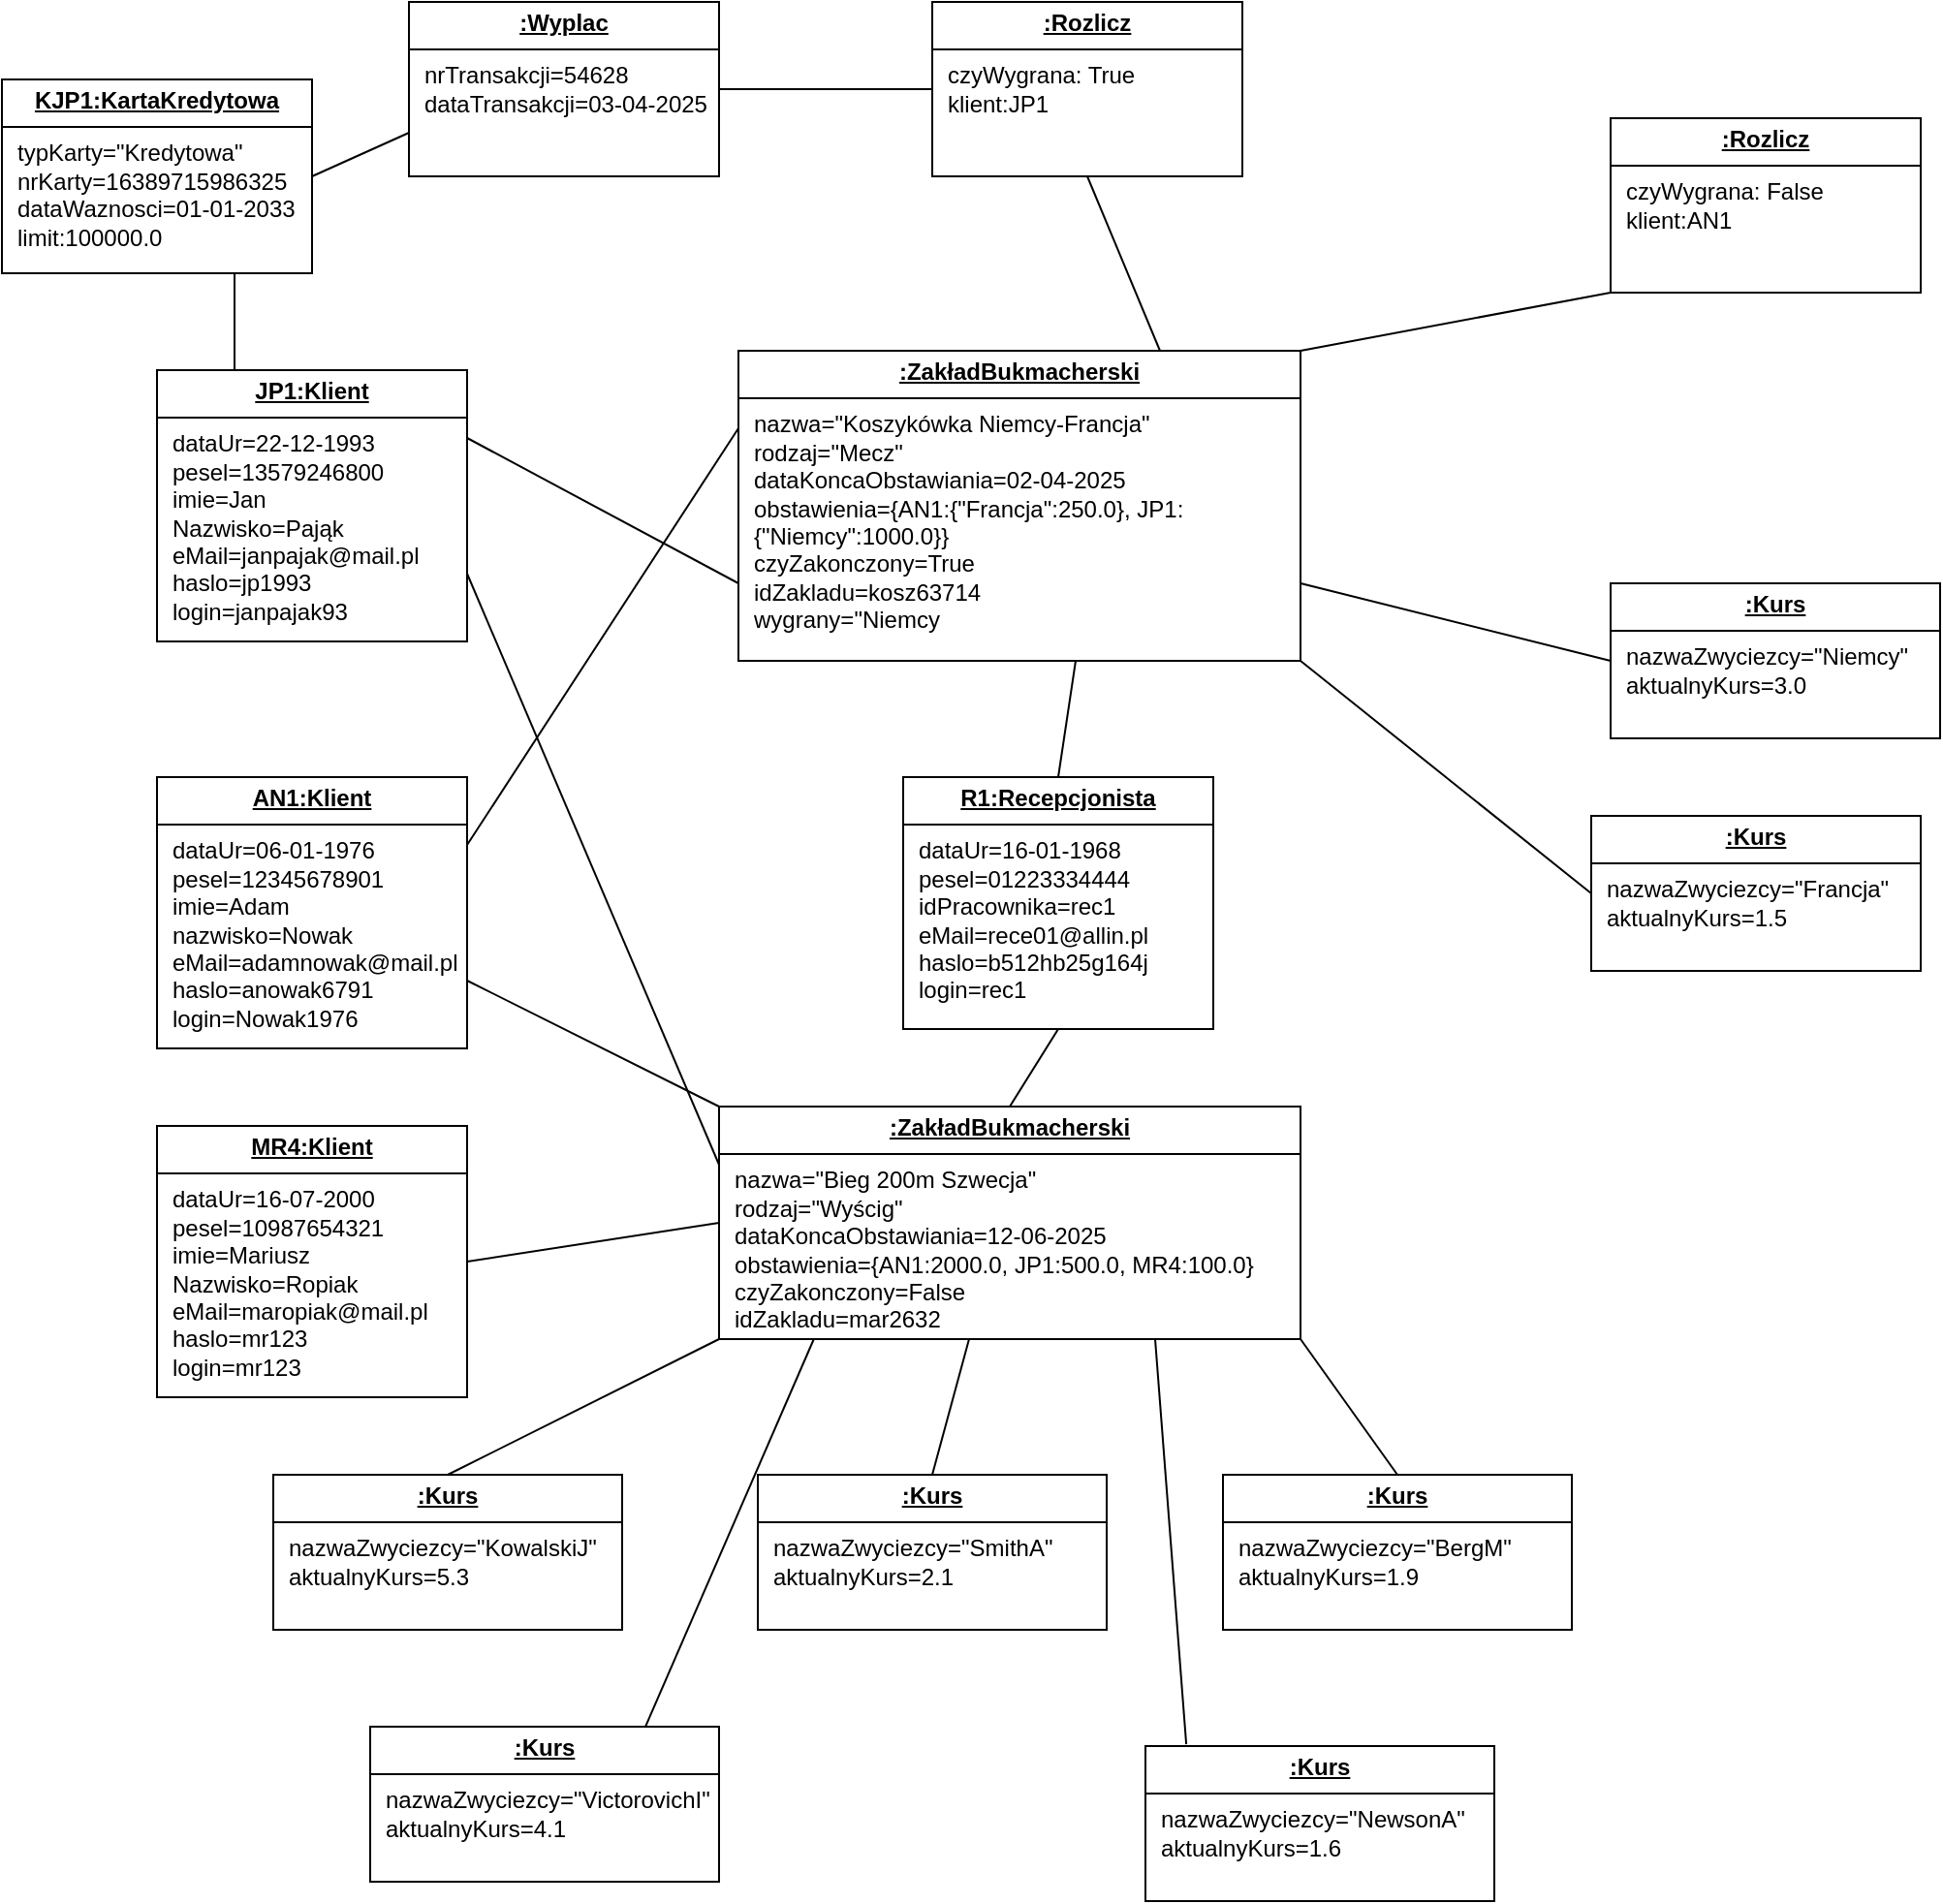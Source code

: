 <mxfile version="26.2.9">
  <diagram name="Strona-1" id="1EZVHAHXE7xDf5-W1wZk">
    <mxGraphModel dx="1428" dy="787" grid="1" gridSize="10" guides="1" tooltips="1" connect="1" arrows="1" fold="1" page="1" pageScale="1" pageWidth="1169" pageHeight="1654" math="0" shadow="0">
      <root>
        <mxCell id="0" />
        <mxCell id="1" parent="0" />
        <mxCell id="YXGENoun8Vht93i-faF1-1" value="&lt;p style=&quot;margin: 4px 0px 0px; text-align: center; text-decoration: underline;&quot;&gt;&lt;b&gt;AN1:Klient&lt;/b&gt;&lt;/p&gt;&lt;hr size=&quot;1&quot; style=&quot;border-style:solid;&quot;&gt;&lt;p style=&quot;margin:0px;margin-left:8px;&quot;&gt;dataUr=06-01-1976&lt;br&gt;pesel=12345678901&lt;/p&gt;&lt;p style=&quot;margin:0px;margin-left:8px;&quot;&gt;imie=Adam&lt;/p&gt;&lt;p style=&quot;margin:0px;margin-left:8px;&quot;&gt;nazwisko=Nowak&lt;/p&gt;&lt;p style=&quot;margin:0px;margin-left:8px;&quot;&gt;eMail=adamnowak@mail.pl&lt;/p&gt;&lt;p style=&quot;margin:0px;margin-left:8px;&quot;&gt;haslo=anowak6791&lt;/p&gt;&lt;p style=&quot;margin:0px;margin-left:8px;&quot;&gt;login=Nowak1976&lt;/p&gt;" style="verticalAlign=top;align=left;overflow=fill;html=1;whiteSpace=wrap;" vertex="1" parent="1">
          <mxGeometry x="120" y="430" width="160" height="140" as="geometry" />
        </mxCell>
        <mxCell id="YXGENoun8Vht93i-faF1-2" value="&lt;p style=&quot;margin: 4px 0px 0px; text-align: center; text-decoration: underline;&quot;&gt;&lt;b&gt;MR4:Klient&lt;/b&gt;&lt;/p&gt;&lt;hr size=&quot;1&quot; style=&quot;border-style:solid;&quot;&gt;&lt;p style=&quot;margin:0px;margin-left:8px;&quot;&gt;dataUr=16-07-2000&lt;br&gt;pesel=10987654321&lt;/p&gt;&lt;p style=&quot;margin:0px;margin-left:8px;&quot;&gt;imie=Mariusz&lt;/p&gt;&lt;p style=&quot;margin:0px;margin-left:8px;&quot;&gt;Nazwisko=Ropiak&lt;/p&gt;&lt;p style=&quot;margin:0px;margin-left:8px;&quot;&gt;eMail=maropiak@mail.pl&lt;/p&gt;&lt;p style=&quot;margin:0px;margin-left:8px;&quot;&gt;haslo=mr123&lt;/p&gt;&lt;p style=&quot;margin:0px;margin-left:8px;&quot;&gt;login=mr123&lt;/p&gt;" style="verticalAlign=top;align=left;overflow=fill;html=1;whiteSpace=wrap;" vertex="1" parent="1">
          <mxGeometry x="120" y="610" width="160" height="140" as="geometry" />
        </mxCell>
        <mxCell id="YXGENoun8Vht93i-faF1-3" value="&lt;p style=&quot;margin: 4px 0px 0px; text-align: center; text-decoration: underline;&quot;&gt;&lt;b&gt;:ZakładBukmacherski&lt;/b&gt;&lt;/p&gt;&lt;hr size=&quot;1&quot; style=&quot;border-style:solid;&quot;&gt;&lt;p style=&quot;margin:0px;margin-left:8px;&quot;&gt;nazwa=&quot;Koszykówka Niemcy-Francja&quot;&lt;br&gt;rodzaj=&quot;Mecz&quot;&lt;/p&gt;&lt;p style=&quot;margin:0px;margin-left:8px;&quot;&gt;dataKoncaObstawiania=02-04-2025&lt;/p&gt;&lt;p style=&quot;margin:0px;margin-left:8px;&quot;&gt;obstawienia={AN1:{&quot;Francja&quot;:250.0}, JP1:{&quot;Niemcy&quot;:1000.0}}&lt;/p&gt;&lt;p style=&quot;margin:0px;margin-left:8px;&quot;&gt;czyZakonczony=True&lt;/p&gt;&lt;p style=&quot;margin:0px;margin-left:8px;&quot;&gt;idZakladu=kosz63714&lt;/p&gt;&lt;p style=&quot;margin:0px;margin-left:8px;&quot;&gt;wygrany=&quot;Niemcy&lt;/p&gt;" style="verticalAlign=top;align=left;overflow=fill;html=1;whiteSpace=wrap;" vertex="1" parent="1">
          <mxGeometry x="420" y="210" width="290" height="160" as="geometry" />
        </mxCell>
        <mxCell id="YXGENoun8Vht93i-faF1-4" value="&lt;p style=&quot;margin: 4px 0px 0px; text-align: center; text-decoration: underline;&quot;&gt;&lt;b&gt;:Kurs&lt;/b&gt;&lt;/p&gt;&lt;hr size=&quot;1&quot; style=&quot;border-style:solid;&quot;&gt;&lt;p style=&quot;margin:0px;margin-left:8px;&quot;&gt;nazwaZwyciezcy=&quot;Niemcy&quot;&lt;br&gt;aktualnyKurs=3.0&lt;/p&gt;" style="verticalAlign=top;align=left;overflow=fill;html=1;whiteSpace=wrap;" vertex="1" parent="1">
          <mxGeometry x="870" y="330" width="170" height="80" as="geometry" />
        </mxCell>
        <mxCell id="YXGENoun8Vht93i-faF1-5" value="&lt;p style=&quot;margin: 4px 0px 0px; text-align: center; text-decoration: underline;&quot;&gt;&lt;b&gt;:Kurs&lt;/b&gt;&lt;/p&gt;&lt;hr size=&quot;1&quot; style=&quot;border-style:solid;&quot;&gt;&lt;p style=&quot;margin:0px;margin-left:8px;&quot;&gt;nazwaZwyciezcy=&quot;Francja&quot;&lt;br&gt;aktualnyKurs=1.5&lt;/p&gt;" style="verticalAlign=top;align=left;overflow=fill;html=1;whiteSpace=wrap;" vertex="1" parent="1">
          <mxGeometry x="860" y="450" width="170" height="80" as="geometry" />
        </mxCell>
        <mxCell id="YXGENoun8Vht93i-faF1-12" value="" style="endArrow=none;html=1;rounded=0;entryX=0;entryY=0.5;entryDx=0;entryDy=0;exitX=1;exitY=0.75;exitDx=0;exitDy=0;" edge="1" parent="1" source="YXGENoun8Vht93i-faF1-3" target="YXGENoun8Vht93i-faF1-4">
          <mxGeometry width="50" height="50" relative="1" as="geometry">
            <mxPoint x="480" y="230" as="sourcePoint" />
            <mxPoint x="530" y="180" as="targetPoint" />
          </mxGeometry>
        </mxCell>
        <mxCell id="YXGENoun8Vht93i-faF1-13" value="" style="endArrow=none;html=1;rounded=0;entryX=0;entryY=0.5;entryDx=0;entryDy=0;exitX=1;exitY=1;exitDx=0;exitDy=0;" edge="1" parent="1" source="YXGENoun8Vht93i-faF1-3" target="YXGENoun8Vht93i-faF1-5">
          <mxGeometry width="50" height="50" relative="1" as="geometry">
            <mxPoint x="570" y="240" as="sourcePoint" />
            <mxPoint x="620" y="190" as="targetPoint" />
          </mxGeometry>
        </mxCell>
        <mxCell id="YXGENoun8Vht93i-faF1-14" value="&lt;p style=&quot;margin: 4px 0px 0px; text-align: center; text-decoration: underline;&quot;&gt;&lt;b&gt;:ZakładBukmacherski&lt;/b&gt;&lt;/p&gt;&lt;hr size=&quot;1&quot; style=&quot;border-style:solid;&quot;&gt;&lt;p style=&quot;margin:0px;margin-left:8px;&quot;&gt;nazwa=&quot;Bieg 200m Szwecja&quot;&lt;br&gt;rodzaj=&quot;Wyścig&quot;&lt;/p&gt;&lt;p style=&quot;margin:0px;margin-left:8px;&quot;&gt;dataKoncaObstawiania=12-06-2025&lt;/p&gt;&lt;p style=&quot;margin:0px;margin-left:8px;&quot;&gt;obstawienia={AN1:2000.0, JP1:500.0, MR4:100.0}&lt;/p&gt;&lt;p style=&quot;margin:0px;margin-left:8px;&quot;&gt;czyZakonczony=False&lt;/p&gt;&lt;p style=&quot;margin:0px;margin-left:8px;&quot;&gt;idZakladu=mar2632&lt;/p&gt;" style="verticalAlign=top;align=left;overflow=fill;html=1;whiteSpace=wrap;" vertex="1" parent="1">
          <mxGeometry x="410" y="600" width="300" height="120" as="geometry" />
        </mxCell>
        <mxCell id="YXGENoun8Vht93i-faF1-15" value="&lt;p style=&quot;margin: 4px 0px 0px; text-align: center; text-decoration: underline;&quot;&gt;&lt;b&gt;:Kurs&lt;/b&gt;&lt;/p&gt;&lt;hr size=&quot;1&quot; style=&quot;border-style:solid;&quot;&gt;&lt;p style=&quot;margin:0px;margin-left:8px;&quot;&gt;nazwaZwyciezcy=&quot;KowalskiJ&quot;&lt;br&gt;aktualnyKurs=5.3&lt;/p&gt;" style="verticalAlign=top;align=left;overflow=fill;html=1;whiteSpace=wrap;" vertex="1" parent="1">
          <mxGeometry x="180" y="790" width="180" height="80" as="geometry" />
        </mxCell>
        <mxCell id="YXGENoun8Vht93i-faF1-16" value="&lt;p style=&quot;margin: 4px 0px 0px; text-align: center; text-decoration: underline;&quot;&gt;&lt;b&gt;:Kurs&lt;/b&gt;&lt;/p&gt;&lt;hr size=&quot;1&quot; style=&quot;border-style:solid;&quot;&gt;&lt;p style=&quot;margin:0px;margin-left:8px;&quot;&gt;nazwaZwyciezcy=&quot;SmithA&quot;&lt;br&gt;aktualnyKurs=2.1&lt;/p&gt;" style="verticalAlign=top;align=left;overflow=fill;html=1;whiteSpace=wrap;" vertex="1" parent="1">
          <mxGeometry x="430" y="790" width="180" height="80" as="geometry" />
        </mxCell>
        <mxCell id="YXGENoun8Vht93i-faF1-17" value="&lt;p style=&quot;margin: 4px 0px 0px; text-align: center; text-decoration: underline;&quot;&gt;&lt;b&gt;:Kurs&lt;/b&gt;&lt;/p&gt;&lt;hr size=&quot;1&quot; style=&quot;border-style:solid;&quot;&gt;&lt;p style=&quot;margin:0px;margin-left:8px;&quot;&gt;nazwaZwyciezcy=&quot;BergM&quot;&lt;br&gt;aktualnyKurs=1.9&lt;/p&gt;" style="verticalAlign=top;align=left;overflow=fill;html=1;whiteSpace=wrap;" vertex="1" parent="1">
          <mxGeometry x="670" y="790" width="180" height="80" as="geometry" />
        </mxCell>
        <mxCell id="YXGENoun8Vht93i-faF1-18" value="&lt;p style=&quot;margin: 4px 0px 0px; text-align: center; text-decoration: underline;&quot;&gt;&lt;b&gt;:Kurs&lt;/b&gt;&lt;/p&gt;&lt;hr size=&quot;1&quot; style=&quot;border-style:solid;&quot;&gt;&lt;p style=&quot;margin:0px;margin-left:8px;&quot;&gt;nazwaZwyciezcy=&quot;VictorovichI&quot;&lt;br&gt;aktualnyKurs=4.1&lt;/p&gt;" style="verticalAlign=top;align=left;overflow=fill;html=1;whiteSpace=wrap;" vertex="1" parent="1">
          <mxGeometry x="230" y="920" width="180" height="80" as="geometry" />
        </mxCell>
        <mxCell id="YXGENoun8Vht93i-faF1-19" value="&lt;p style=&quot;margin: 4px 0px 0px; text-align: center; text-decoration: underline;&quot;&gt;&lt;b&gt;:Kurs&lt;/b&gt;&lt;/p&gt;&lt;hr size=&quot;1&quot; style=&quot;border-style:solid;&quot;&gt;&lt;p style=&quot;margin:0px;margin-left:8px;&quot;&gt;nazwaZwyciezcy=&quot;NewsonA&quot;&lt;br&gt;aktualnyKurs=1.6&lt;/p&gt;" style="verticalAlign=top;align=left;overflow=fill;html=1;whiteSpace=wrap;" vertex="1" parent="1">
          <mxGeometry x="630" y="930" width="180" height="80" as="geometry" />
        </mxCell>
        <mxCell id="YXGENoun8Vht93i-faF1-20" value="" style="endArrow=none;html=1;rounded=0;entryX=0;entryY=1;entryDx=0;entryDy=0;exitX=0.5;exitY=0;exitDx=0;exitDy=0;" edge="1" parent="1" source="YXGENoun8Vht93i-faF1-15" target="YXGENoun8Vht93i-faF1-14">
          <mxGeometry width="50" height="50" relative="1" as="geometry">
            <mxPoint x="320" y="780" as="sourcePoint" />
            <mxPoint x="370" y="730" as="targetPoint" />
          </mxGeometry>
        </mxCell>
        <mxCell id="YXGENoun8Vht93i-faF1-21" value="" style="endArrow=none;html=1;rounded=0;entryX=0.43;entryY=1;entryDx=0;entryDy=0;exitX=0.5;exitY=0;exitDx=0;exitDy=0;entryPerimeter=0;" edge="1" parent="1" source="YXGENoun8Vht93i-faF1-16" target="YXGENoun8Vht93i-faF1-14">
          <mxGeometry width="50" height="50" relative="1" as="geometry">
            <mxPoint x="550" y="780" as="sourcePoint" />
            <mxPoint x="600" y="730" as="targetPoint" />
          </mxGeometry>
        </mxCell>
        <mxCell id="YXGENoun8Vht93i-faF1-22" value="" style="endArrow=none;html=1;rounded=0;entryX=1;entryY=1;entryDx=0;entryDy=0;exitX=0.5;exitY=0;exitDx=0;exitDy=0;" edge="1" parent="1" source="YXGENoun8Vht93i-faF1-17" target="YXGENoun8Vht93i-faF1-14">
          <mxGeometry width="50" height="50" relative="1" as="geometry">
            <mxPoint x="780" y="760" as="sourcePoint" />
            <mxPoint x="830" y="710" as="targetPoint" />
          </mxGeometry>
        </mxCell>
        <mxCell id="YXGENoun8Vht93i-faF1-23" value="" style="endArrow=none;html=1;rounded=0;exitX=0.117;exitY=-0.012;exitDx=0;exitDy=0;exitPerimeter=0;entryX=0.75;entryY=1;entryDx=0;entryDy=0;" edge="1" parent="1" source="YXGENoun8Vht93i-faF1-19" target="YXGENoun8Vht93i-faF1-14">
          <mxGeometry width="50" height="50" relative="1" as="geometry">
            <mxPoint x="620" y="900" as="sourcePoint" />
            <mxPoint x="670" y="850" as="targetPoint" />
          </mxGeometry>
        </mxCell>
        <mxCell id="YXGENoun8Vht93i-faF1-24" value="" style="endArrow=none;html=1;rounded=0;exitX=0.789;exitY=0;exitDx=0;exitDy=0;exitPerimeter=0;entryX=0.163;entryY=1;entryDx=0;entryDy=0;entryPerimeter=0;" edge="1" parent="1" source="YXGENoun8Vht93i-faF1-18" target="YXGENoun8Vht93i-faF1-14">
          <mxGeometry width="50" height="50" relative="1" as="geometry">
            <mxPoint x="410" y="910" as="sourcePoint" />
            <mxPoint x="460" y="860" as="targetPoint" />
          </mxGeometry>
        </mxCell>
        <mxCell id="YXGENoun8Vht93i-faF1-25" value="" style="endArrow=none;html=1;rounded=0;exitX=1;exitY=0.5;exitDx=0;exitDy=0;entryX=0;entryY=0.5;entryDx=0;entryDy=0;" edge="1" parent="1" source="YXGENoun8Vht93i-faF1-2" target="YXGENoun8Vht93i-faF1-14">
          <mxGeometry width="50" height="50" relative="1" as="geometry">
            <mxPoint x="200" y="740" as="sourcePoint" />
            <mxPoint x="350" y="630" as="targetPoint" />
          </mxGeometry>
        </mxCell>
        <mxCell id="YXGENoun8Vht93i-faF1-26" value="" style="endArrow=none;html=1;rounded=0;exitX=1;exitY=0.25;exitDx=0;exitDy=0;entryX=0;entryY=0.25;entryDx=0;entryDy=0;" edge="1" parent="1" source="YXGENoun8Vht93i-faF1-1" target="YXGENoun8Vht93i-faF1-3">
          <mxGeometry width="50" height="50" relative="1" as="geometry">
            <mxPoint x="280" y="320" as="sourcePoint" />
            <mxPoint x="330" y="270" as="targetPoint" />
          </mxGeometry>
        </mxCell>
        <mxCell id="YXGENoun8Vht93i-faF1-27" value="" style="endArrow=none;html=1;rounded=0;exitX=1;exitY=0.75;exitDx=0;exitDy=0;entryX=0;entryY=0;entryDx=0;entryDy=0;" edge="1" parent="1" source="YXGENoun8Vht93i-faF1-1" target="YXGENoun8Vht93i-faF1-14">
          <mxGeometry width="50" height="50" relative="1" as="geometry">
            <mxPoint x="310" y="390" as="sourcePoint" />
            <mxPoint x="360" y="340" as="targetPoint" />
          </mxGeometry>
        </mxCell>
        <mxCell id="YXGENoun8Vht93i-faF1-29" value="&lt;p style=&quot;margin: 4px 0px 0px; text-align: center; text-decoration: underline;&quot;&gt;&lt;b&gt;JP1:Klient&lt;/b&gt;&lt;/p&gt;&lt;hr size=&quot;1&quot; style=&quot;border-style:solid;&quot;&gt;&lt;p style=&quot;margin:0px;margin-left:8px;&quot;&gt;dataUr=22-12-1993&lt;br&gt;pesel=13579246800&lt;/p&gt;&lt;p style=&quot;margin:0px;margin-left:8px;&quot;&gt;imie=Jan&lt;/p&gt;&lt;p style=&quot;margin:0px;margin-left:8px;&quot;&gt;Nazwisko=Pająk&lt;/p&gt;&lt;p style=&quot;margin:0px;margin-left:8px;&quot;&gt;eMail=janpajak@mail.pl&lt;/p&gt;&lt;p style=&quot;margin:0px;margin-left:8px;&quot;&gt;haslo=jp1993&lt;/p&gt;&lt;p style=&quot;margin:0px;margin-left:8px;&quot;&gt;login=janpajak93&lt;/p&gt;&lt;p style=&quot;margin:0px;margin-left:8px;&quot;&gt;&lt;br&gt;&lt;/p&gt;" style="verticalAlign=top;align=left;overflow=fill;html=1;whiteSpace=wrap;" vertex="1" parent="1">
          <mxGeometry x="120" y="220" width="160" height="140" as="geometry" />
        </mxCell>
        <mxCell id="YXGENoun8Vht93i-faF1-30" value="" style="endArrow=none;html=1;rounded=0;entryX=0;entryY=0.75;entryDx=0;entryDy=0;exitX=1;exitY=0.25;exitDx=0;exitDy=0;" edge="1" parent="1" source="YXGENoun8Vht93i-faF1-29" target="YXGENoun8Vht93i-faF1-3">
          <mxGeometry width="50" height="50" relative="1" as="geometry">
            <mxPoint x="320" y="370" as="sourcePoint" />
            <mxPoint x="370" y="320" as="targetPoint" />
          </mxGeometry>
        </mxCell>
        <mxCell id="YXGENoun8Vht93i-faF1-31" value="" style="endArrow=none;html=1;rounded=0;exitX=1;exitY=0.75;exitDx=0;exitDy=0;entryX=0;entryY=0.25;entryDx=0;entryDy=0;" edge="1" parent="1" source="YXGENoun8Vht93i-faF1-29" target="YXGENoun8Vht93i-faF1-14">
          <mxGeometry width="50" height="50" relative="1" as="geometry">
            <mxPoint x="200" y="605" as="sourcePoint" />
            <mxPoint x="390" y="640" as="targetPoint" />
          </mxGeometry>
        </mxCell>
        <mxCell id="YXGENoun8Vht93i-faF1-32" value="&lt;p style=&quot;margin: 4px 0px 0px; text-align: center; text-decoration: underline;&quot;&gt;&lt;b&gt;R1:Recepcjonista&lt;/b&gt;&lt;/p&gt;&lt;hr size=&quot;1&quot; style=&quot;border-style:solid;&quot;&gt;&lt;p style=&quot;margin:0px;margin-left:8px;&quot;&gt;dataUr=16-01-1968&lt;br&gt;pesel=01223334444&lt;/p&gt;&lt;p style=&quot;margin:0px;margin-left:8px;&quot;&gt;idPracownika=rec1&lt;/p&gt;&lt;p style=&quot;margin:0px;margin-left:8px;&quot;&gt;eMail=rece01@allin.pl&lt;/p&gt;&lt;p style=&quot;margin:0px;margin-left:8px;&quot;&gt;haslo=b512hb25g164j&lt;/p&gt;&lt;p style=&quot;margin:0px;margin-left:8px;&quot;&gt;login=rec1&lt;/p&gt;" style="verticalAlign=top;align=left;overflow=fill;html=1;whiteSpace=wrap;" vertex="1" parent="1">
          <mxGeometry x="505" y="430" width="160" height="130" as="geometry" />
        </mxCell>
        <mxCell id="YXGENoun8Vht93i-faF1-35" value="" style="endArrow=none;html=1;rounded=0;entryX=0.6;entryY=1;entryDx=0;entryDy=0;exitX=0.5;exitY=0;exitDx=0;exitDy=0;entryPerimeter=0;" edge="1" parent="1" source="YXGENoun8Vht93i-faF1-32" target="YXGENoun8Vht93i-faF1-3">
          <mxGeometry width="50" height="50" relative="1" as="geometry">
            <mxPoint x="550" y="430" as="sourcePoint" />
            <mxPoint x="600" y="380" as="targetPoint" />
          </mxGeometry>
        </mxCell>
        <mxCell id="YXGENoun8Vht93i-faF1-36" value="" style="endArrow=none;html=1;rounded=0;entryX=0.5;entryY=1;entryDx=0;entryDy=0;exitX=0.5;exitY=0;exitDx=0;exitDy=0;" edge="1" parent="1" source="YXGENoun8Vht93i-faF1-14" target="YXGENoun8Vht93i-faF1-32">
          <mxGeometry width="50" height="50" relative="1" as="geometry">
            <mxPoint x="530" y="610" as="sourcePoint" />
            <mxPoint x="580" y="560" as="targetPoint" />
          </mxGeometry>
        </mxCell>
        <mxCell id="YXGENoun8Vht93i-faF1-40" value="&lt;p style=&quot;margin: 4px 0px 0px; text-align: center; text-decoration: underline;&quot;&gt;&lt;b&gt;:Rozlicz&lt;/b&gt;&lt;/p&gt;&lt;hr size=&quot;1&quot; style=&quot;border-style:solid;&quot;&gt;&lt;p style=&quot;margin:0px;margin-left:8px;&quot;&gt;czyWygrana: False&lt;br&gt;klient:AN1&lt;/p&gt;" style="verticalAlign=top;align=left;overflow=fill;html=1;whiteSpace=wrap;" vertex="1" parent="1">
          <mxGeometry x="870" y="90" width="160" height="90" as="geometry" />
        </mxCell>
        <mxCell id="YXGENoun8Vht93i-faF1-41" value="" style="endArrow=none;html=1;rounded=0;entryX=0;entryY=1;entryDx=0;entryDy=0;exitX=1;exitY=0;exitDx=0;exitDy=0;" edge="1" parent="1" source="YXGENoun8Vht93i-faF1-3" target="YXGENoun8Vht93i-faF1-40">
          <mxGeometry width="50" height="50" relative="1" as="geometry">
            <mxPoint x="640" y="210" as="sourcePoint" />
            <mxPoint x="690" y="160" as="targetPoint" />
          </mxGeometry>
        </mxCell>
        <mxCell id="YXGENoun8Vht93i-faF1-42" value="&lt;p style=&quot;margin: 4px 0px 0px; text-align: center; text-decoration: underline;&quot;&gt;&lt;b&gt;:Rozlicz&lt;/b&gt;&lt;/p&gt;&lt;hr size=&quot;1&quot; style=&quot;border-style:solid;&quot;&gt;&lt;p style=&quot;margin:0px;margin-left:8px;&quot;&gt;czyWygrana: True&lt;br&gt;klient:JP1&lt;/p&gt;" style="verticalAlign=top;align=left;overflow=fill;html=1;whiteSpace=wrap;" vertex="1" parent="1">
          <mxGeometry x="520" y="30" width="160" height="90" as="geometry" />
        </mxCell>
        <mxCell id="YXGENoun8Vht93i-faF1-43" value="" style="endArrow=none;html=1;rounded=0;entryX=0.5;entryY=1;entryDx=0;entryDy=0;exitX=0.75;exitY=0;exitDx=0;exitDy=0;" edge="1" parent="1" source="YXGENoun8Vht93i-faF1-3" target="YXGENoun8Vht93i-faF1-42">
          <mxGeometry width="50" height="50" relative="1" as="geometry">
            <mxPoint x="420" y="220" as="sourcePoint" />
            <mxPoint x="470" y="170" as="targetPoint" />
          </mxGeometry>
        </mxCell>
        <mxCell id="YXGENoun8Vht93i-faF1-46" value="&lt;p style=&quot;margin: 4px 0px 0px; text-align: center; text-decoration: underline;&quot;&gt;&lt;b&gt;:Wyplac&lt;/b&gt;&lt;/p&gt;&lt;hr size=&quot;1&quot; style=&quot;border-style:solid;&quot;&gt;&lt;p style=&quot;margin:0px;margin-left:8px;&quot;&gt;nrTransakcji=54628&lt;br&gt;dataTransakcji=03-04-2025&lt;/p&gt;" style="verticalAlign=top;align=left;overflow=fill;html=1;whiteSpace=wrap;" vertex="1" parent="1">
          <mxGeometry x="250" y="30" width="160" height="90" as="geometry" />
        </mxCell>
        <mxCell id="YXGENoun8Vht93i-faF1-47" value="" style="endArrow=none;html=1;rounded=0;entryX=0;entryY=0.5;entryDx=0;entryDy=0;exitX=1;exitY=0.5;exitDx=0;exitDy=0;" edge="1" parent="1" source="YXGENoun8Vht93i-faF1-46" target="YXGENoun8Vht93i-faF1-42">
          <mxGeometry width="50" height="50" relative="1" as="geometry">
            <mxPoint x="450" y="140" as="sourcePoint" />
            <mxPoint x="500" y="90" as="targetPoint" />
          </mxGeometry>
        </mxCell>
        <mxCell id="YXGENoun8Vht93i-faF1-48" value="&lt;p style=&quot;margin: 4px 0px 0px; text-align: center; text-decoration: underline;&quot;&gt;&lt;b&gt;KJP1:KartaKredytowa&lt;/b&gt;&lt;/p&gt;&lt;hr size=&quot;1&quot; style=&quot;border-style:solid;&quot;&gt;&lt;p style=&quot;margin:0px;margin-left:8px;&quot;&gt;typKarty=&quot;Kredytowa&quot;&lt;br&gt;nrKarty=16389715986325&lt;br&gt;dataWaznosci=01-01-2033&lt;/p&gt;&lt;p style=&quot;margin:0px;margin-left:8px;&quot;&gt;limit:100000.0&lt;/p&gt;" style="verticalAlign=top;align=left;overflow=fill;html=1;whiteSpace=wrap;" vertex="1" parent="1">
          <mxGeometry x="40" y="70" width="160" height="100" as="geometry" />
        </mxCell>
        <mxCell id="YXGENoun8Vht93i-faF1-49" value="" style="endArrow=none;html=1;rounded=0;exitX=0.25;exitY=0;exitDx=0;exitDy=0;entryX=0.75;entryY=1;entryDx=0;entryDy=0;" edge="1" parent="1" source="YXGENoun8Vht93i-faF1-29" target="YXGENoun8Vht93i-faF1-48">
          <mxGeometry width="50" height="50" relative="1" as="geometry">
            <mxPoint x="220" y="200" as="sourcePoint" />
            <mxPoint x="270" y="150" as="targetPoint" />
          </mxGeometry>
        </mxCell>
        <mxCell id="YXGENoun8Vht93i-faF1-50" value="" style="endArrow=none;html=1;rounded=0;exitX=1;exitY=0.5;exitDx=0;exitDy=0;entryX=0;entryY=0.75;entryDx=0;entryDy=0;" edge="1" parent="1" source="YXGENoun8Vht93i-faF1-48" target="YXGENoun8Vht93i-faF1-46">
          <mxGeometry width="50" height="50" relative="1" as="geometry">
            <mxPoint x="230" y="180" as="sourcePoint" />
            <mxPoint x="280" y="130" as="targetPoint" />
          </mxGeometry>
        </mxCell>
      </root>
    </mxGraphModel>
  </diagram>
</mxfile>
